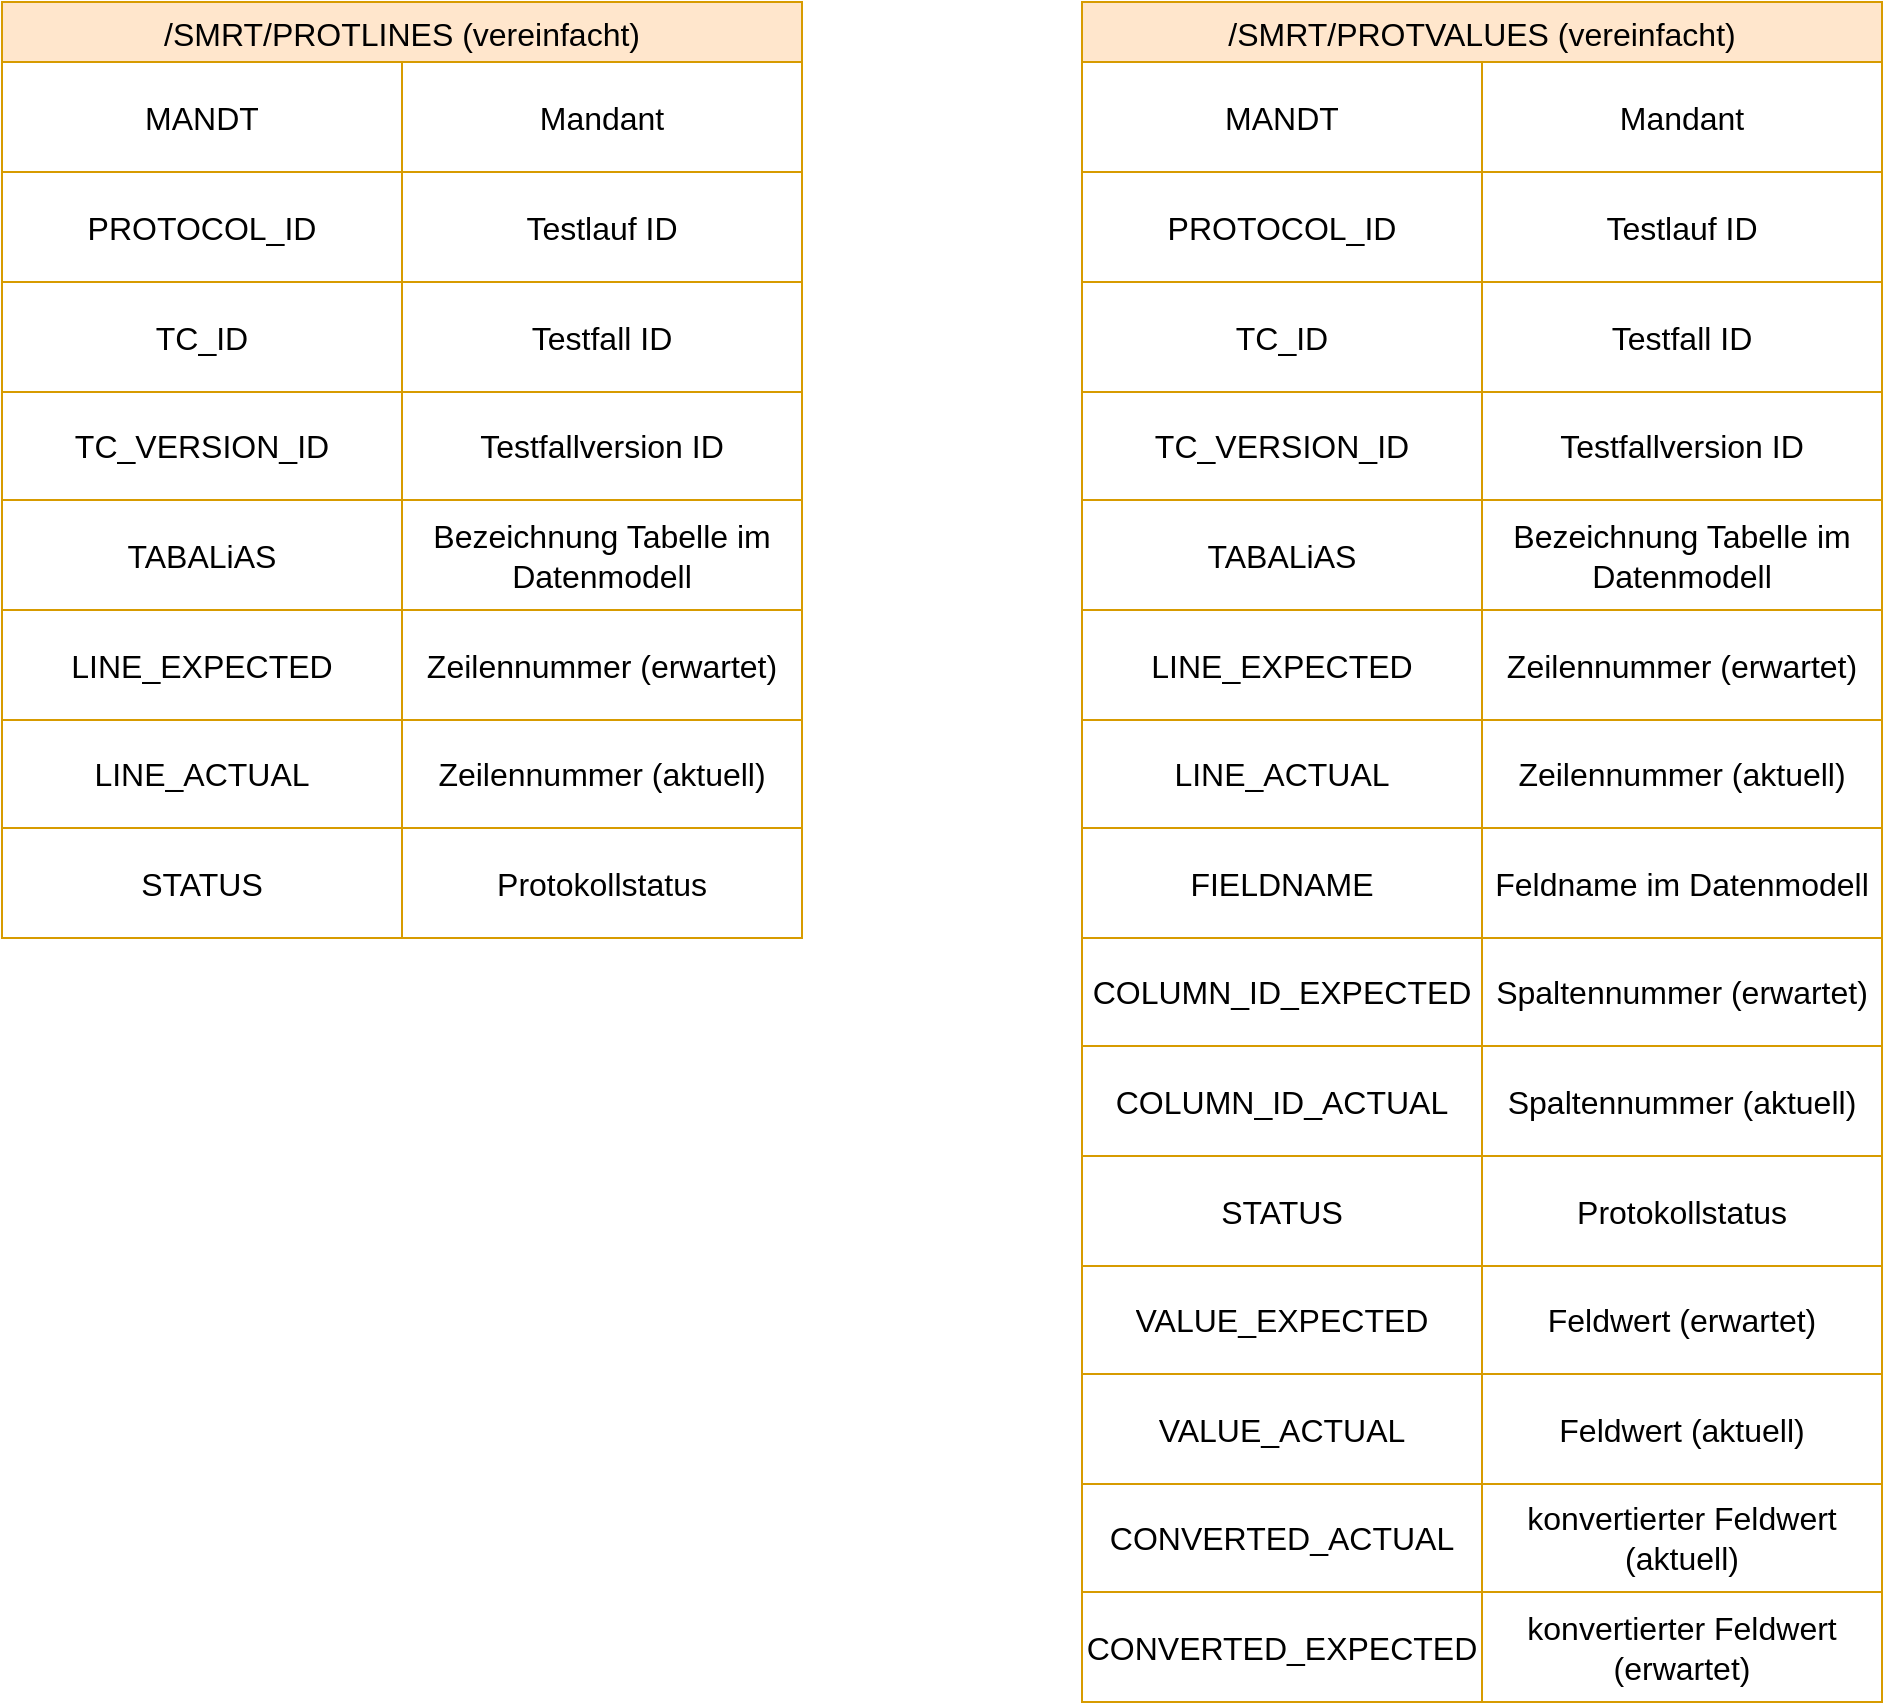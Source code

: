 <mxfile version="28.2.8">
  <diagram name="Seite-1" id="xtS-RTxyF89VJCSjxANe">
    <mxGraphModel dx="2614" dy="951" grid="1" gridSize="10" guides="1" tooltips="1" connect="1" arrows="1" fold="1" page="1" pageScale="1" pageWidth="827" pageHeight="1169" math="0" shadow="0">
      <root>
        <mxCell id="0" />
        <mxCell id="1" parent="0" />
        <mxCell id="TMRvNmBy3gaYvKD6rry--1" value="/SMRT/PROTVALUES (vereinfacht)" style="shape=table;startSize=30;container=1;collapsible=0;childLayout=tableLayout;strokeColor=#d79b00;fontSize=16;fillColor=#ffe6cc;" vertex="1" parent="1">
          <mxGeometry x="90" y="80" width="400" height="850" as="geometry" />
        </mxCell>
        <mxCell id="TMRvNmBy3gaYvKD6rry--2" value="" style="shape=tableRow;horizontal=0;startSize=0;swimlaneHead=0;swimlaneBody=0;strokeColor=inherit;top=0;left=0;bottom=0;right=0;collapsible=0;dropTarget=0;fillColor=none;points=[[0,0.5],[1,0.5]];portConstraint=eastwest;fontSize=16;" vertex="1" parent="TMRvNmBy3gaYvKD6rry--1">
          <mxGeometry y="30" width="400" height="55" as="geometry" />
        </mxCell>
        <mxCell id="TMRvNmBy3gaYvKD6rry--3" value="MANDT" style="shape=partialRectangle;html=1;whiteSpace=wrap;connectable=0;strokeColor=inherit;overflow=hidden;fillColor=none;top=0;left=0;bottom=0;right=0;pointerEvents=1;fontSize=16;" vertex="1" parent="TMRvNmBy3gaYvKD6rry--2">
          <mxGeometry width="200" height="55" as="geometry">
            <mxRectangle width="200" height="55" as="alternateBounds" />
          </mxGeometry>
        </mxCell>
        <mxCell id="TMRvNmBy3gaYvKD6rry--4" value="Mandant" style="shape=partialRectangle;html=1;whiteSpace=wrap;connectable=0;strokeColor=inherit;overflow=hidden;fillColor=none;top=0;left=0;bottom=0;right=0;pointerEvents=1;fontSize=16;" vertex="1" parent="TMRvNmBy3gaYvKD6rry--2">
          <mxGeometry x="200" width="200" height="55" as="geometry">
            <mxRectangle width="200" height="55" as="alternateBounds" />
          </mxGeometry>
        </mxCell>
        <mxCell id="TMRvNmBy3gaYvKD6rry--6" value="" style="shape=tableRow;horizontal=0;startSize=0;swimlaneHead=0;swimlaneBody=0;strokeColor=inherit;top=0;left=0;bottom=0;right=0;collapsible=0;dropTarget=0;fillColor=none;points=[[0,0.5],[1,0.5]];portConstraint=eastwest;fontSize=16;" vertex="1" parent="TMRvNmBy3gaYvKD6rry--1">
          <mxGeometry y="85" width="400" height="55" as="geometry" />
        </mxCell>
        <mxCell id="TMRvNmBy3gaYvKD6rry--7" value="PROTOCOL_ID" style="shape=partialRectangle;html=1;whiteSpace=wrap;connectable=0;strokeColor=inherit;overflow=hidden;fillColor=none;top=0;left=0;bottom=0;right=0;pointerEvents=1;fontSize=16;" vertex="1" parent="TMRvNmBy3gaYvKD6rry--6">
          <mxGeometry width="200" height="55" as="geometry">
            <mxRectangle width="200" height="55" as="alternateBounds" />
          </mxGeometry>
        </mxCell>
        <mxCell id="TMRvNmBy3gaYvKD6rry--8" value="Testlauf ID" style="shape=partialRectangle;html=1;whiteSpace=wrap;connectable=0;strokeColor=inherit;overflow=hidden;fillColor=none;top=0;left=0;bottom=0;right=0;pointerEvents=1;fontSize=16;" vertex="1" parent="TMRvNmBy3gaYvKD6rry--6">
          <mxGeometry x="200" width="200" height="55" as="geometry">
            <mxRectangle width="200" height="55" as="alternateBounds" />
          </mxGeometry>
        </mxCell>
        <mxCell id="TMRvNmBy3gaYvKD6rry--10" value="" style="shape=tableRow;horizontal=0;startSize=0;swimlaneHead=0;swimlaneBody=0;strokeColor=inherit;top=0;left=0;bottom=0;right=0;collapsible=0;dropTarget=0;fillColor=none;points=[[0,0.5],[1,0.5]];portConstraint=eastwest;fontSize=16;" vertex="1" parent="TMRvNmBy3gaYvKD6rry--1">
          <mxGeometry y="140" width="400" height="55" as="geometry" />
        </mxCell>
        <mxCell id="TMRvNmBy3gaYvKD6rry--11" value="TC_ID" style="shape=partialRectangle;html=1;whiteSpace=wrap;connectable=0;strokeColor=inherit;overflow=hidden;fillColor=none;top=0;left=0;bottom=0;right=0;pointerEvents=1;fontSize=16;" vertex="1" parent="TMRvNmBy3gaYvKD6rry--10">
          <mxGeometry width="200" height="55" as="geometry">
            <mxRectangle width="200" height="55" as="alternateBounds" />
          </mxGeometry>
        </mxCell>
        <mxCell id="TMRvNmBy3gaYvKD6rry--12" value="Testfall ID" style="shape=partialRectangle;html=1;whiteSpace=wrap;connectable=0;strokeColor=inherit;overflow=hidden;fillColor=none;top=0;left=0;bottom=0;right=0;pointerEvents=1;fontSize=16;" vertex="1" parent="TMRvNmBy3gaYvKD6rry--10">
          <mxGeometry x="200" width="200" height="55" as="geometry">
            <mxRectangle width="200" height="55" as="alternateBounds" />
          </mxGeometry>
        </mxCell>
        <mxCell id="TMRvNmBy3gaYvKD6rry--14" style="shape=tableRow;horizontal=0;startSize=0;swimlaneHead=0;swimlaneBody=0;strokeColor=inherit;top=0;left=0;bottom=0;right=0;collapsible=0;dropTarget=0;fillColor=none;points=[[0,0.5],[1,0.5]];portConstraint=eastwest;fontSize=16;" vertex="1" parent="TMRvNmBy3gaYvKD6rry--1">
          <mxGeometry y="195" width="400" height="54" as="geometry" />
        </mxCell>
        <mxCell id="TMRvNmBy3gaYvKD6rry--15" value="TC_VERSION_ID" style="shape=partialRectangle;html=1;whiteSpace=wrap;connectable=0;strokeColor=inherit;overflow=hidden;fillColor=none;top=0;left=0;bottom=0;right=0;pointerEvents=1;fontSize=16;" vertex="1" parent="TMRvNmBy3gaYvKD6rry--14">
          <mxGeometry width="200" height="54" as="geometry">
            <mxRectangle width="200" height="54" as="alternateBounds" />
          </mxGeometry>
        </mxCell>
        <mxCell id="TMRvNmBy3gaYvKD6rry--16" value="Testfallversion ID" style="shape=partialRectangle;html=1;whiteSpace=wrap;connectable=0;strokeColor=inherit;overflow=hidden;fillColor=none;top=0;left=0;bottom=0;right=0;pointerEvents=1;fontSize=16;" vertex="1" parent="TMRvNmBy3gaYvKD6rry--14">
          <mxGeometry x="200" width="200" height="54" as="geometry">
            <mxRectangle width="200" height="54" as="alternateBounds" />
          </mxGeometry>
        </mxCell>
        <mxCell id="TMRvNmBy3gaYvKD6rry--17" style="shape=tableRow;horizontal=0;startSize=0;swimlaneHead=0;swimlaneBody=0;strokeColor=inherit;top=0;left=0;bottom=0;right=0;collapsible=0;dropTarget=0;fillColor=none;points=[[0,0.5],[1,0.5]];portConstraint=eastwest;fontSize=16;" vertex="1" parent="TMRvNmBy3gaYvKD6rry--1">
          <mxGeometry y="249" width="400" height="55" as="geometry" />
        </mxCell>
        <mxCell id="TMRvNmBy3gaYvKD6rry--18" value="TABALiAS" style="shape=partialRectangle;html=1;whiteSpace=wrap;connectable=0;strokeColor=inherit;overflow=hidden;fillColor=none;top=0;left=0;bottom=0;right=0;pointerEvents=1;fontSize=16;" vertex="1" parent="TMRvNmBy3gaYvKD6rry--17">
          <mxGeometry width="200" height="55" as="geometry">
            <mxRectangle width="200" height="55" as="alternateBounds" />
          </mxGeometry>
        </mxCell>
        <mxCell id="TMRvNmBy3gaYvKD6rry--19" value="Bezeichnung Tabelle im Datenmodell" style="shape=partialRectangle;html=1;whiteSpace=wrap;connectable=0;strokeColor=inherit;overflow=hidden;fillColor=none;top=0;left=0;bottom=0;right=0;pointerEvents=1;fontSize=16;" vertex="1" parent="TMRvNmBy3gaYvKD6rry--17">
          <mxGeometry x="200" width="200" height="55" as="geometry">
            <mxRectangle width="200" height="55" as="alternateBounds" />
          </mxGeometry>
        </mxCell>
        <mxCell id="TMRvNmBy3gaYvKD6rry--20" style="shape=tableRow;horizontal=0;startSize=0;swimlaneHead=0;swimlaneBody=0;strokeColor=inherit;top=0;left=0;bottom=0;right=0;collapsible=0;dropTarget=0;fillColor=none;points=[[0,0.5],[1,0.5]];portConstraint=eastwest;fontSize=16;" vertex="1" parent="TMRvNmBy3gaYvKD6rry--1">
          <mxGeometry y="304" width="400" height="55" as="geometry" />
        </mxCell>
        <mxCell id="TMRvNmBy3gaYvKD6rry--21" value="LINE_EXPECTED" style="shape=partialRectangle;html=1;whiteSpace=wrap;connectable=0;strokeColor=inherit;overflow=hidden;fillColor=none;top=0;left=0;bottom=0;right=0;pointerEvents=1;fontSize=16;" vertex="1" parent="TMRvNmBy3gaYvKD6rry--20">
          <mxGeometry width="200" height="55" as="geometry">
            <mxRectangle width="200" height="55" as="alternateBounds" />
          </mxGeometry>
        </mxCell>
        <mxCell id="TMRvNmBy3gaYvKD6rry--22" value="Zeilennummer (erwartet)" style="shape=partialRectangle;html=1;whiteSpace=wrap;connectable=0;strokeColor=inherit;overflow=hidden;fillColor=none;top=0;left=0;bottom=0;right=0;pointerEvents=1;fontSize=16;" vertex="1" parent="TMRvNmBy3gaYvKD6rry--20">
          <mxGeometry x="200" width="200" height="55" as="geometry">
            <mxRectangle width="200" height="55" as="alternateBounds" />
          </mxGeometry>
        </mxCell>
        <mxCell id="TMRvNmBy3gaYvKD6rry--23" style="shape=tableRow;horizontal=0;startSize=0;swimlaneHead=0;swimlaneBody=0;strokeColor=inherit;top=0;left=0;bottom=0;right=0;collapsible=0;dropTarget=0;fillColor=none;points=[[0,0.5],[1,0.5]];portConstraint=eastwest;fontSize=16;" vertex="1" parent="TMRvNmBy3gaYvKD6rry--1">
          <mxGeometry y="359" width="400" height="54" as="geometry" />
        </mxCell>
        <mxCell id="TMRvNmBy3gaYvKD6rry--24" value="LINE_ACTUAL" style="shape=partialRectangle;html=1;whiteSpace=wrap;connectable=0;strokeColor=inherit;overflow=hidden;fillColor=none;top=0;left=0;bottom=0;right=0;pointerEvents=1;fontSize=16;" vertex="1" parent="TMRvNmBy3gaYvKD6rry--23">
          <mxGeometry width="200" height="54" as="geometry">
            <mxRectangle width="200" height="54" as="alternateBounds" />
          </mxGeometry>
        </mxCell>
        <mxCell id="TMRvNmBy3gaYvKD6rry--25" value="Zeilennummer (aktuell)" style="shape=partialRectangle;html=1;whiteSpace=wrap;connectable=0;strokeColor=inherit;overflow=hidden;fillColor=none;top=0;left=0;bottom=0;right=0;pointerEvents=1;fontSize=16;" vertex="1" parent="TMRvNmBy3gaYvKD6rry--23">
          <mxGeometry x="200" width="200" height="54" as="geometry">
            <mxRectangle width="200" height="54" as="alternateBounds" />
          </mxGeometry>
        </mxCell>
        <mxCell id="TMRvNmBy3gaYvKD6rry--26" style="shape=tableRow;horizontal=0;startSize=0;swimlaneHead=0;swimlaneBody=0;strokeColor=inherit;top=0;left=0;bottom=0;right=0;collapsible=0;dropTarget=0;fillColor=none;points=[[0,0.5],[1,0.5]];portConstraint=eastwest;fontSize=16;" vertex="1" parent="TMRvNmBy3gaYvKD6rry--1">
          <mxGeometry y="413" width="400" height="55" as="geometry" />
        </mxCell>
        <mxCell id="TMRvNmBy3gaYvKD6rry--27" value="FIELDNAME" style="shape=partialRectangle;html=1;whiteSpace=wrap;connectable=0;strokeColor=inherit;overflow=hidden;fillColor=none;top=0;left=0;bottom=0;right=0;pointerEvents=1;fontSize=16;" vertex="1" parent="TMRvNmBy3gaYvKD6rry--26">
          <mxGeometry width="200" height="55" as="geometry">
            <mxRectangle width="200" height="55" as="alternateBounds" />
          </mxGeometry>
        </mxCell>
        <mxCell id="TMRvNmBy3gaYvKD6rry--28" value="Feldname im Datenmodell" style="shape=partialRectangle;html=1;whiteSpace=wrap;connectable=0;strokeColor=inherit;overflow=hidden;fillColor=none;top=0;left=0;bottom=0;right=0;pointerEvents=1;fontSize=16;" vertex="1" parent="TMRvNmBy3gaYvKD6rry--26">
          <mxGeometry x="200" width="200" height="55" as="geometry">
            <mxRectangle width="200" height="55" as="alternateBounds" />
          </mxGeometry>
        </mxCell>
        <mxCell id="TMRvNmBy3gaYvKD6rry--29" style="shape=tableRow;horizontal=0;startSize=0;swimlaneHead=0;swimlaneBody=0;strokeColor=inherit;top=0;left=0;bottom=0;right=0;collapsible=0;dropTarget=0;fillColor=none;points=[[0,0.5],[1,0.5]];portConstraint=eastwest;fontSize=16;" vertex="1" parent="TMRvNmBy3gaYvKD6rry--1">
          <mxGeometry y="468" width="400" height="54" as="geometry" />
        </mxCell>
        <mxCell id="TMRvNmBy3gaYvKD6rry--30" value="COLUMN_ID_EXPECTED" style="shape=partialRectangle;html=1;whiteSpace=wrap;connectable=0;strokeColor=inherit;overflow=hidden;fillColor=none;top=0;left=0;bottom=0;right=0;pointerEvents=1;fontSize=16;" vertex="1" parent="TMRvNmBy3gaYvKD6rry--29">
          <mxGeometry width="200" height="54" as="geometry">
            <mxRectangle width="200" height="54" as="alternateBounds" />
          </mxGeometry>
        </mxCell>
        <mxCell id="TMRvNmBy3gaYvKD6rry--31" value="Spaltennummer (erwartet)" style="shape=partialRectangle;html=1;whiteSpace=wrap;connectable=0;strokeColor=inherit;overflow=hidden;fillColor=none;top=0;left=0;bottom=0;right=0;pointerEvents=1;fontSize=16;" vertex="1" parent="TMRvNmBy3gaYvKD6rry--29">
          <mxGeometry x="200" width="200" height="54" as="geometry">
            <mxRectangle width="200" height="54" as="alternateBounds" />
          </mxGeometry>
        </mxCell>
        <mxCell id="TMRvNmBy3gaYvKD6rry--32" style="shape=tableRow;horizontal=0;startSize=0;swimlaneHead=0;swimlaneBody=0;strokeColor=inherit;top=0;left=0;bottom=0;right=0;collapsible=0;dropTarget=0;fillColor=none;points=[[0,0.5],[1,0.5]];portConstraint=eastwest;fontSize=16;" vertex="1" parent="TMRvNmBy3gaYvKD6rry--1">
          <mxGeometry y="522" width="400" height="55" as="geometry" />
        </mxCell>
        <mxCell id="TMRvNmBy3gaYvKD6rry--33" value="COLUMN_ID_ACTUAL" style="shape=partialRectangle;html=1;whiteSpace=wrap;connectable=0;strokeColor=inherit;overflow=hidden;fillColor=none;top=0;left=0;bottom=0;right=0;pointerEvents=1;fontSize=16;" vertex="1" parent="TMRvNmBy3gaYvKD6rry--32">
          <mxGeometry width="200" height="55" as="geometry">
            <mxRectangle width="200" height="55" as="alternateBounds" />
          </mxGeometry>
        </mxCell>
        <mxCell id="TMRvNmBy3gaYvKD6rry--34" value="Spaltennummer (aktuell)" style="shape=partialRectangle;html=1;whiteSpace=wrap;connectable=0;strokeColor=inherit;overflow=hidden;fillColor=none;top=0;left=0;bottom=0;right=0;pointerEvents=1;fontSize=16;" vertex="1" parent="TMRvNmBy3gaYvKD6rry--32">
          <mxGeometry x="200" width="200" height="55" as="geometry">
            <mxRectangle width="200" height="55" as="alternateBounds" />
          </mxGeometry>
        </mxCell>
        <mxCell id="TMRvNmBy3gaYvKD6rry--35" style="shape=tableRow;horizontal=0;startSize=0;swimlaneHead=0;swimlaneBody=0;strokeColor=inherit;top=0;left=0;bottom=0;right=0;collapsible=0;dropTarget=0;fillColor=none;points=[[0,0.5],[1,0.5]];portConstraint=eastwest;fontSize=16;" vertex="1" parent="TMRvNmBy3gaYvKD6rry--1">
          <mxGeometry y="577" width="400" height="55" as="geometry" />
        </mxCell>
        <mxCell id="TMRvNmBy3gaYvKD6rry--36" value="STATUS" style="shape=partialRectangle;html=1;whiteSpace=wrap;connectable=0;strokeColor=inherit;overflow=hidden;fillColor=none;top=0;left=0;bottom=0;right=0;pointerEvents=1;fontSize=16;" vertex="1" parent="TMRvNmBy3gaYvKD6rry--35">
          <mxGeometry width="200" height="55" as="geometry">
            <mxRectangle width="200" height="55" as="alternateBounds" />
          </mxGeometry>
        </mxCell>
        <mxCell id="TMRvNmBy3gaYvKD6rry--37" value="Protokollstatus" style="shape=partialRectangle;html=1;whiteSpace=wrap;connectable=0;strokeColor=inherit;overflow=hidden;fillColor=none;top=0;left=0;bottom=0;right=0;pointerEvents=1;fontSize=16;" vertex="1" parent="TMRvNmBy3gaYvKD6rry--35">
          <mxGeometry x="200" width="200" height="55" as="geometry">
            <mxRectangle width="200" height="55" as="alternateBounds" />
          </mxGeometry>
        </mxCell>
        <mxCell id="TMRvNmBy3gaYvKD6rry--38" style="shape=tableRow;horizontal=0;startSize=0;swimlaneHead=0;swimlaneBody=0;strokeColor=inherit;top=0;left=0;bottom=0;right=0;collapsible=0;dropTarget=0;fillColor=none;points=[[0,0.5],[1,0.5]];portConstraint=eastwest;fontSize=16;" vertex="1" parent="TMRvNmBy3gaYvKD6rry--1">
          <mxGeometry y="632" width="400" height="54" as="geometry" />
        </mxCell>
        <mxCell id="TMRvNmBy3gaYvKD6rry--39" value="VALUE_EXPECTED" style="shape=partialRectangle;html=1;whiteSpace=wrap;connectable=0;strokeColor=inherit;overflow=hidden;fillColor=none;top=0;left=0;bottom=0;right=0;pointerEvents=1;fontSize=16;" vertex="1" parent="TMRvNmBy3gaYvKD6rry--38">
          <mxGeometry width="200" height="54" as="geometry">
            <mxRectangle width="200" height="54" as="alternateBounds" />
          </mxGeometry>
        </mxCell>
        <mxCell id="TMRvNmBy3gaYvKD6rry--40" value="Feldwert (erwartet)" style="shape=partialRectangle;html=1;whiteSpace=wrap;connectable=0;strokeColor=inherit;overflow=hidden;fillColor=none;top=0;left=0;bottom=0;right=0;pointerEvents=1;fontSize=16;" vertex="1" parent="TMRvNmBy3gaYvKD6rry--38">
          <mxGeometry x="200" width="200" height="54" as="geometry">
            <mxRectangle width="200" height="54" as="alternateBounds" />
          </mxGeometry>
        </mxCell>
        <mxCell id="TMRvNmBy3gaYvKD6rry--41" style="shape=tableRow;horizontal=0;startSize=0;swimlaneHead=0;swimlaneBody=0;strokeColor=inherit;top=0;left=0;bottom=0;right=0;collapsible=0;dropTarget=0;fillColor=none;points=[[0,0.5],[1,0.5]];portConstraint=eastwest;fontSize=16;" vertex="1" parent="TMRvNmBy3gaYvKD6rry--1">
          <mxGeometry y="686" width="400" height="55" as="geometry" />
        </mxCell>
        <mxCell id="TMRvNmBy3gaYvKD6rry--42" value="VALUE_ACTUAL" style="shape=partialRectangle;html=1;whiteSpace=wrap;connectable=0;strokeColor=inherit;overflow=hidden;fillColor=none;top=0;left=0;bottom=0;right=0;pointerEvents=1;fontSize=16;" vertex="1" parent="TMRvNmBy3gaYvKD6rry--41">
          <mxGeometry width="200" height="55" as="geometry">
            <mxRectangle width="200" height="55" as="alternateBounds" />
          </mxGeometry>
        </mxCell>
        <mxCell id="TMRvNmBy3gaYvKD6rry--43" value="Feldwert (aktuell)" style="shape=partialRectangle;html=1;whiteSpace=wrap;connectable=0;strokeColor=inherit;overflow=hidden;fillColor=none;top=0;left=0;bottom=0;right=0;pointerEvents=1;fontSize=16;" vertex="1" parent="TMRvNmBy3gaYvKD6rry--41">
          <mxGeometry x="200" width="200" height="55" as="geometry">
            <mxRectangle width="200" height="55" as="alternateBounds" />
          </mxGeometry>
        </mxCell>
        <mxCell id="TMRvNmBy3gaYvKD6rry--47" style="shape=tableRow;horizontal=0;startSize=0;swimlaneHead=0;swimlaneBody=0;strokeColor=inherit;top=0;left=0;bottom=0;right=0;collapsible=0;dropTarget=0;fillColor=none;points=[[0,0.5],[1,0.5]];portConstraint=eastwest;fontSize=16;" vertex="1" parent="TMRvNmBy3gaYvKD6rry--1">
          <mxGeometry y="741" width="400" height="54" as="geometry" />
        </mxCell>
        <mxCell id="TMRvNmBy3gaYvKD6rry--48" value="CONVERTED_ACTUAL" style="shape=partialRectangle;html=1;whiteSpace=wrap;connectable=0;strokeColor=inherit;overflow=hidden;fillColor=none;top=0;left=0;bottom=0;right=0;pointerEvents=1;fontSize=16;" vertex="1" parent="TMRvNmBy3gaYvKD6rry--47">
          <mxGeometry width="200" height="54" as="geometry">
            <mxRectangle width="200" height="54" as="alternateBounds" />
          </mxGeometry>
        </mxCell>
        <mxCell id="TMRvNmBy3gaYvKD6rry--49" value="konvertierter Feldwert (aktuell)" style="shape=partialRectangle;html=1;whiteSpace=wrap;connectable=0;strokeColor=inherit;overflow=hidden;fillColor=none;top=0;left=0;bottom=0;right=0;pointerEvents=1;fontSize=16;" vertex="1" parent="TMRvNmBy3gaYvKD6rry--47">
          <mxGeometry x="200" width="200" height="54" as="geometry">
            <mxRectangle width="200" height="54" as="alternateBounds" />
          </mxGeometry>
        </mxCell>
        <mxCell id="TMRvNmBy3gaYvKD6rry--50" style="shape=tableRow;horizontal=0;startSize=0;swimlaneHead=0;swimlaneBody=0;strokeColor=inherit;top=0;left=0;bottom=0;right=0;collapsible=0;dropTarget=0;fillColor=none;points=[[0,0.5],[1,0.5]];portConstraint=eastwest;fontSize=16;" vertex="1" parent="TMRvNmBy3gaYvKD6rry--1">
          <mxGeometry y="795" width="400" height="55" as="geometry" />
        </mxCell>
        <mxCell id="TMRvNmBy3gaYvKD6rry--51" value="CONVERTED_EXPECTED" style="shape=partialRectangle;html=1;whiteSpace=wrap;connectable=0;strokeColor=inherit;overflow=hidden;fillColor=none;top=0;left=0;bottom=0;right=0;pointerEvents=1;fontSize=16;" vertex="1" parent="TMRvNmBy3gaYvKD6rry--50">
          <mxGeometry width="200" height="55" as="geometry">
            <mxRectangle width="200" height="55" as="alternateBounds" />
          </mxGeometry>
        </mxCell>
        <mxCell id="TMRvNmBy3gaYvKD6rry--52" value="konvertierter Feldwert (erwartet)" style="shape=partialRectangle;html=1;whiteSpace=wrap;connectable=0;strokeColor=inherit;overflow=hidden;fillColor=none;top=0;left=0;bottom=0;right=0;pointerEvents=1;fontSize=16;" vertex="1" parent="TMRvNmBy3gaYvKD6rry--50">
          <mxGeometry x="200" width="200" height="55" as="geometry">
            <mxRectangle width="200" height="55" as="alternateBounds" />
          </mxGeometry>
        </mxCell>
        <mxCell id="TMRvNmBy3gaYvKD6rry--54" value="/SMRT/PROTLINES (vereinfacht)" style="shape=table;startSize=30;container=1;collapsible=0;childLayout=tableLayout;strokeColor=#d79b00;fontSize=16;fillColor=#ffe6cc;" vertex="1" parent="1">
          <mxGeometry x="-450" y="80" width="400" height="468" as="geometry" />
        </mxCell>
        <mxCell id="TMRvNmBy3gaYvKD6rry--55" value="" style="shape=tableRow;horizontal=0;startSize=0;swimlaneHead=0;swimlaneBody=0;strokeColor=inherit;top=0;left=0;bottom=0;right=0;collapsible=0;dropTarget=0;fillColor=none;points=[[0,0.5],[1,0.5]];portConstraint=eastwest;fontSize=16;" vertex="1" parent="TMRvNmBy3gaYvKD6rry--54">
          <mxGeometry y="30" width="400" height="55" as="geometry" />
        </mxCell>
        <mxCell id="TMRvNmBy3gaYvKD6rry--56" value="MANDT" style="shape=partialRectangle;html=1;whiteSpace=wrap;connectable=0;strokeColor=inherit;overflow=hidden;fillColor=none;top=0;left=0;bottom=0;right=0;pointerEvents=1;fontSize=16;" vertex="1" parent="TMRvNmBy3gaYvKD6rry--55">
          <mxGeometry width="200" height="55" as="geometry">
            <mxRectangle width="200" height="55" as="alternateBounds" />
          </mxGeometry>
        </mxCell>
        <mxCell id="TMRvNmBy3gaYvKD6rry--57" value="Mandant" style="shape=partialRectangle;html=1;whiteSpace=wrap;connectable=0;strokeColor=inherit;overflow=hidden;fillColor=none;top=0;left=0;bottom=0;right=0;pointerEvents=1;fontSize=16;" vertex="1" parent="TMRvNmBy3gaYvKD6rry--55">
          <mxGeometry x="200" width="200" height="55" as="geometry">
            <mxRectangle width="200" height="55" as="alternateBounds" />
          </mxGeometry>
        </mxCell>
        <mxCell id="TMRvNmBy3gaYvKD6rry--58" value="" style="shape=tableRow;horizontal=0;startSize=0;swimlaneHead=0;swimlaneBody=0;strokeColor=inherit;top=0;left=0;bottom=0;right=0;collapsible=0;dropTarget=0;fillColor=none;points=[[0,0.5],[1,0.5]];portConstraint=eastwest;fontSize=16;" vertex="1" parent="TMRvNmBy3gaYvKD6rry--54">
          <mxGeometry y="85" width="400" height="55" as="geometry" />
        </mxCell>
        <mxCell id="TMRvNmBy3gaYvKD6rry--59" value="PROTOCOL_ID" style="shape=partialRectangle;html=1;whiteSpace=wrap;connectable=0;strokeColor=inherit;overflow=hidden;fillColor=none;top=0;left=0;bottom=0;right=0;pointerEvents=1;fontSize=16;" vertex="1" parent="TMRvNmBy3gaYvKD6rry--58">
          <mxGeometry width="200" height="55" as="geometry">
            <mxRectangle width="200" height="55" as="alternateBounds" />
          </mxGeometry>
        </mxCell>
        <mxCell id="TMRvNmBy3gaYvKD6rry--60" value="Testlauf ID" style="shape=partialRectangle;html=1;whiteSpace=wrap;connectable=0;strokeColor=inherit;overflow=hidden;fillColor=none;top=0;left=0;bottom=0;right=0;pointerEvents=1;fontSize=16;" vertex="1" parent="TMRvNmBy3gaYvKD6rry--58">
          <mxGeometry x="200" width="200" height="55" as="geometry">
            <mxRectangle width="200" height="55" as="alternateBounds" />
          </mxGeometry>
        </mxCell>
        <mxCell id="TMRvNmBy3gaYvKD6rry--61" value="" style="shape=tableRow;horizontal=0;startSize=0;swimlaneHead=0;swimlaneBody=0;strokeColor=inherit;top=0;left=0;bottom=0;right=0;collapsible=0;dropTarget=0;fillColor=none;points=[[0,0.5],[1,0.5]];portConstraint=eastwest;fontSize=16;" vertex="1" parent="TMRvNmBy3gaYvKD6rry--54">
          <mxGeometry y="140" width="400" height="55" as="geometry" />
        </mxCell>
        <mxCell id="TMRvNmBy3gaYvKD6rry--62" value="TC_ID" style="shape=partialRectangle;html=1;whiteSpace=wrap;connectable=0;strokeColor=inherit;overflow=hidden;fillColor=none;top=0;left=0;bottom=0;right=0;pointerEvents=1;fontSize=16;" vertex="1" parent="TMRvNmBy3gaYvKD6rry--61">
          <mxGeometry width="200" height="55" as="geometry">
            <mxRectangle width="200" height="55" as="alternateBounds" />
          </mxGeometry>
        </mxCell>
        <mxCell id="TMRvNmBy3gaYvKD6rry--63" value="Testfall ID" style="shape=partialRectangle;html=1;whiteSpace=wrap;connectable=0;strokeColor=inherit;overflow=hidden;fillColor=none;top=0;left=0;bottom=0;right=0;pointerEvents=1;fontSize=16;" vertex="1" parent="TMRvNmBy3gaYvKD6rry--61">
          <mxGeometry x="200" width="200" height="55" as="geometry">
            <mxRectangle width="200" height="55" as="alternateBounds" />
          </mxGeometry>
        </mxCell>
        <mxCell id="TMRvNmBy3gaYvKD6rry--64" style="shape=tableRow;horizontal=0;startSize=0;swimlaneHead=0;swimlaneBody=0;strokeColor=inherit;top=0;left=0;bottom=0;right=0;collapsible=0;dropTarget=0;fillColor=none;points=[[0,0.5],[1,0.5]];portConstraint=eastwest;fontSize=16;" vertex="1" parent="TMRvNmBy3gaYvKD6rry--54">
          <mxGeometry y="195" width="400" height="54" as="geometry" />
        </mxCell>
        <mxCell id="TMRvNmBy3gaYvKD6rry--65" value="TC_VERSION_ID" style="shape=partialRectangle;html=1;whiteSpace=wrap;connectable=0;strokeColor=inherit;overflow=hidden;fillColor=none;top=0;left=0;bottom=0;right=0;pointerEvents=1;fontSize=16;" vertex="1" parent="TMRvNmBy3gaYvKD6rry--64">
          <mxGeometry width="200" height="54" as="geometry">
            <mxRectangle width="200" height="54" as="alternateBounds" />
          </mxGeometry>
        </mxCell>
        <mxCell id="TMRvNmBy3gaYvKD6rry--66" value="Testfallversion ID" style="shape=partialRectangle;html=1;whiteSpace=wrap;connectable=0;strokeColor=inherit;overflow=hidden;fillColor=none;top=0;left=0;bottom=0;right=0;pointerEvents=1;fontSize=16;" vertex="1" parent="TMRvNmBy3gaYvKD6rry--64">
          <mxGeometry x="200" width="200" height="54" as="geometry">
            <mxRectangle width="200" height="54" as="alternateBounds" />
          </mxGeometry>
        </mxCell>
        <mxCell id="TMRvNmBy3gaYvKD6rry--67" style="shape=tableRow;horizontal=0;startSize=0;swimlaneHead=0;swimlaneBody=0;strokeColor=inherit;top=0;left=0;bottom=0;right=0;collapsible=0;dropTarget=0;fillColor=none;points=[[0,0.5],[1,0.5]];portConstraint=eastwest;fontSize=16;" vertex="1" parent="TMRvNmBy3gaYvKD6rry--54">
          <mxGeometry y="249" width="400" height="55" as="geometry" />
        </mxCell>
        <mxCell id="TMRvNmBy3gaYvKD6rry--68" value="TABALiAS" style="shape=partialRectangle;html=1;whiteSpace=wrap;connectable=0;strokeColor=inherit;overflow=hidden;fillColor=none;top=0;left=0;bottom=0;right=0;pointerEvents=1;fontSize=16;" vertex="1" parent="TMRvNmBy3gaYvKD6rry--67">
          <mxGeometry width="200" height="55" as="geometry">
            <mxRectangle width="200" height="55" as="alternateBounds" />
          </mxGeometry>
        </mxCell>
        <mxCell id="TMRvNmBy3gaYvKD6rry--69" value="Bezeichnung Tabelle im Datenmodell" style="shape=partialRectangle;html=1;whiteSpace=wrap;connectable=0;strokeColor=inherit;overflow=hidden;fillColor=none;top=0;left=0;bottom=0;right=0;pointerEvents=1;fontSize=16;" vertex="1" parent="TMRvNmBy3gaYvKD6rry--67">
          <mxGeometry x="200" width="200" height="55" as="geometry">
            <mxRectangle width="200" height="55" as="alternateBounds" />
          </mxGeometry>
        </mxCell>
        <mxCell id="TMRvNmBy3gaYvKD6rry--70" style="shape=tableRow;horizontal=0;startSize=0;swimlaneHead=0;swimlaneBody=0;strokeColor=inherit;top=0;left=0;bottom=0;right=0;collapsible=0;dropTarget=0;fillColor=none;points=[[0,0.5],[1,0.5]];portConstraint=eastwest;fontSize=16;" vertex="1" parent="TMRvNmBy3gaYvKD6rry--54">
          <mxGeometry y="304" width="400" height="55" as="geometry" />
        </mxCell>
        <mxCell id="TMRvNmBy3gaYvKD6rry--71" value="LINE_EXPECTED" style="shape=partialRectangle;html=1;whiteSpace=wrap;connectable=0;strokeColor=inherit;overflow=hidden;fillColor=none;top=0;left=0;bottom=0;right=0;pointerEvents=1;fontSize=16;" vertex="1" parent="TMRvNmBy3gaYvKD6rry--70">
          <mxGeometry width="200" height="55" as="geometry">
            <mxRectangle width="200" height="55" as="alternateBounds" />
          </mxGeometry>
        </mxCell>
        <mxCell id="TMRvNmBy3gaYvKD6rry--72" value="Zeilennummer (erwartet)" style="shape=partialRectangle;html=1;whiteSpace=wrap;connectable=0;strokeColor=inherit;overflow=hidden;fillColor=none;top=0;left=0;bottom=0;right=0;pointerEvents=1;fontSize=16;" vertex="1" parent="TMRvNmBy3gaYvKD6rry--70">
          <mxGeometry x="200" width="200" height="55" as="geometry">
            <mxRectangle width="200" height="55" as="alternateBounds" />
          </mxGeometry>
        </mxCell>
        <mxCell id="TMRvNmBy3gaYvKD6rry--73" style="shape=tableRow;horizontal=0;startSize=0;swimlaneHead=0;swimlaneBody=0;strokeColor=inherit;top=0;left=0;bottom=0;right=0;collapsible=0;dropTarget=0;fillColor=none;points=[[0,0.5],[1,0.5]];portConstraint=eastwest;fontSize=16;" vertex="1" parent="TMRvNmBy3gaYvKD6rry--54">
          <mxGeometry y="359" width="400" height="54" as="geometry" />
        </mxCell>
        <mxCell id="TMRvNmBy3gaYvKD6rry--74" value="LINE_ACTUAL" style="shape=partialRectangle;html=1;whiteSpace=wrap;connectable=0;strokeColor=inherit;overflow=hidden;fillColor=none;top=0;left=0;bottom=0;right=0;pointerEvents=1;fontSize=16;" vertex="1" parent="TMRvNmBy3gaYvKD6rry--73">
          <mxGeometry width="200" height="54" as="geometry">
            <mxRectangle width="200" height="54" as="alternateBounds" />
          </mxGeometry>
        </mxCell>
        <mxCell id="TMRvNmBy3gaYvKD6rry--75" value="Zeilennummer (aktuell)" style="shape=partialRectangle;html=1;whiteSpace=wrap;connectable=0;strokeColor=inherit;overflow=hidden;fillColor=none;top=0;left=0;bottom=0;right=0;pointerEvents=1;fontSize=16;" vertex="1" parent="TMRvNmBy3gaYvKD6rry--73">
          <mxGeometry x="200" width="200" height="54" as="geometry">
            <mxRectangle width="200" height="54" as="alternateBounds" />
          </mxGeometry>
        </mxCell>
        <mxCell id="TMRvNmBy3gaYvKD6rry--85" style="shape=tableRow;horizontal=0;startSize=0;swimlaneHead=0;swimlaneBody=0;strokeColor=inherit;top=0;left=0;bottom=0;right=0;collapsible=0;dropTarget=0;fillColor=none;points=[[0,0.5],[1,0.5]];portConstraint=eastwest;fontSize=16;" vertex="1" parent="TMRvNmBy3gaYvKD6rry--54">
          <mxGeometry y="413" width="400" height="55" as="geometry" />
        </mxCell>
        <mxCell id="TMRvNmBy3gaYvKD6rry--86" value="STATUS" style="shape=partialRectangle;html=1;whiteSpace=wrap;connectable=0;strokeColor=inherit;overflow=hidden;fillColor=none;top=0;left=0;bottom=0;right=0;pointerEvents=1;fontSize=16;" vertex="1" parent="TMRvNmBy3gaYvKD6rry--85">
          <mxGeometry width="200" height="55" as="geometry">
            <mxRectangle width="200" height="55" as="alternateBounds" />
          </mxGeometry>
        </mxCell>
        <mxCell id="TMRvNmBy3gaYvKD6rry--87" value="Protokollstatus" style="shape=partialRectangle;html=1;whiteSpace=wrap;connectable=0;strokeColor=inherit;overflow=hidden;fillColor=none;top=0;left=0;bottom=0;right=0;pointerEvents=1;fontSize=16;" vertex="1" parent="TMRvNmBy3gaYvKD6rry--85">
          <mxGeometry x="200" width="200" height="55" as="geometry">
            <mxRectangle width="200" height="55" as="alternateBounds" />
          </mxGeometry>
        </mxCell>
      </root>
    </mxGraphModel>
  </diagram>
</mxfile>
